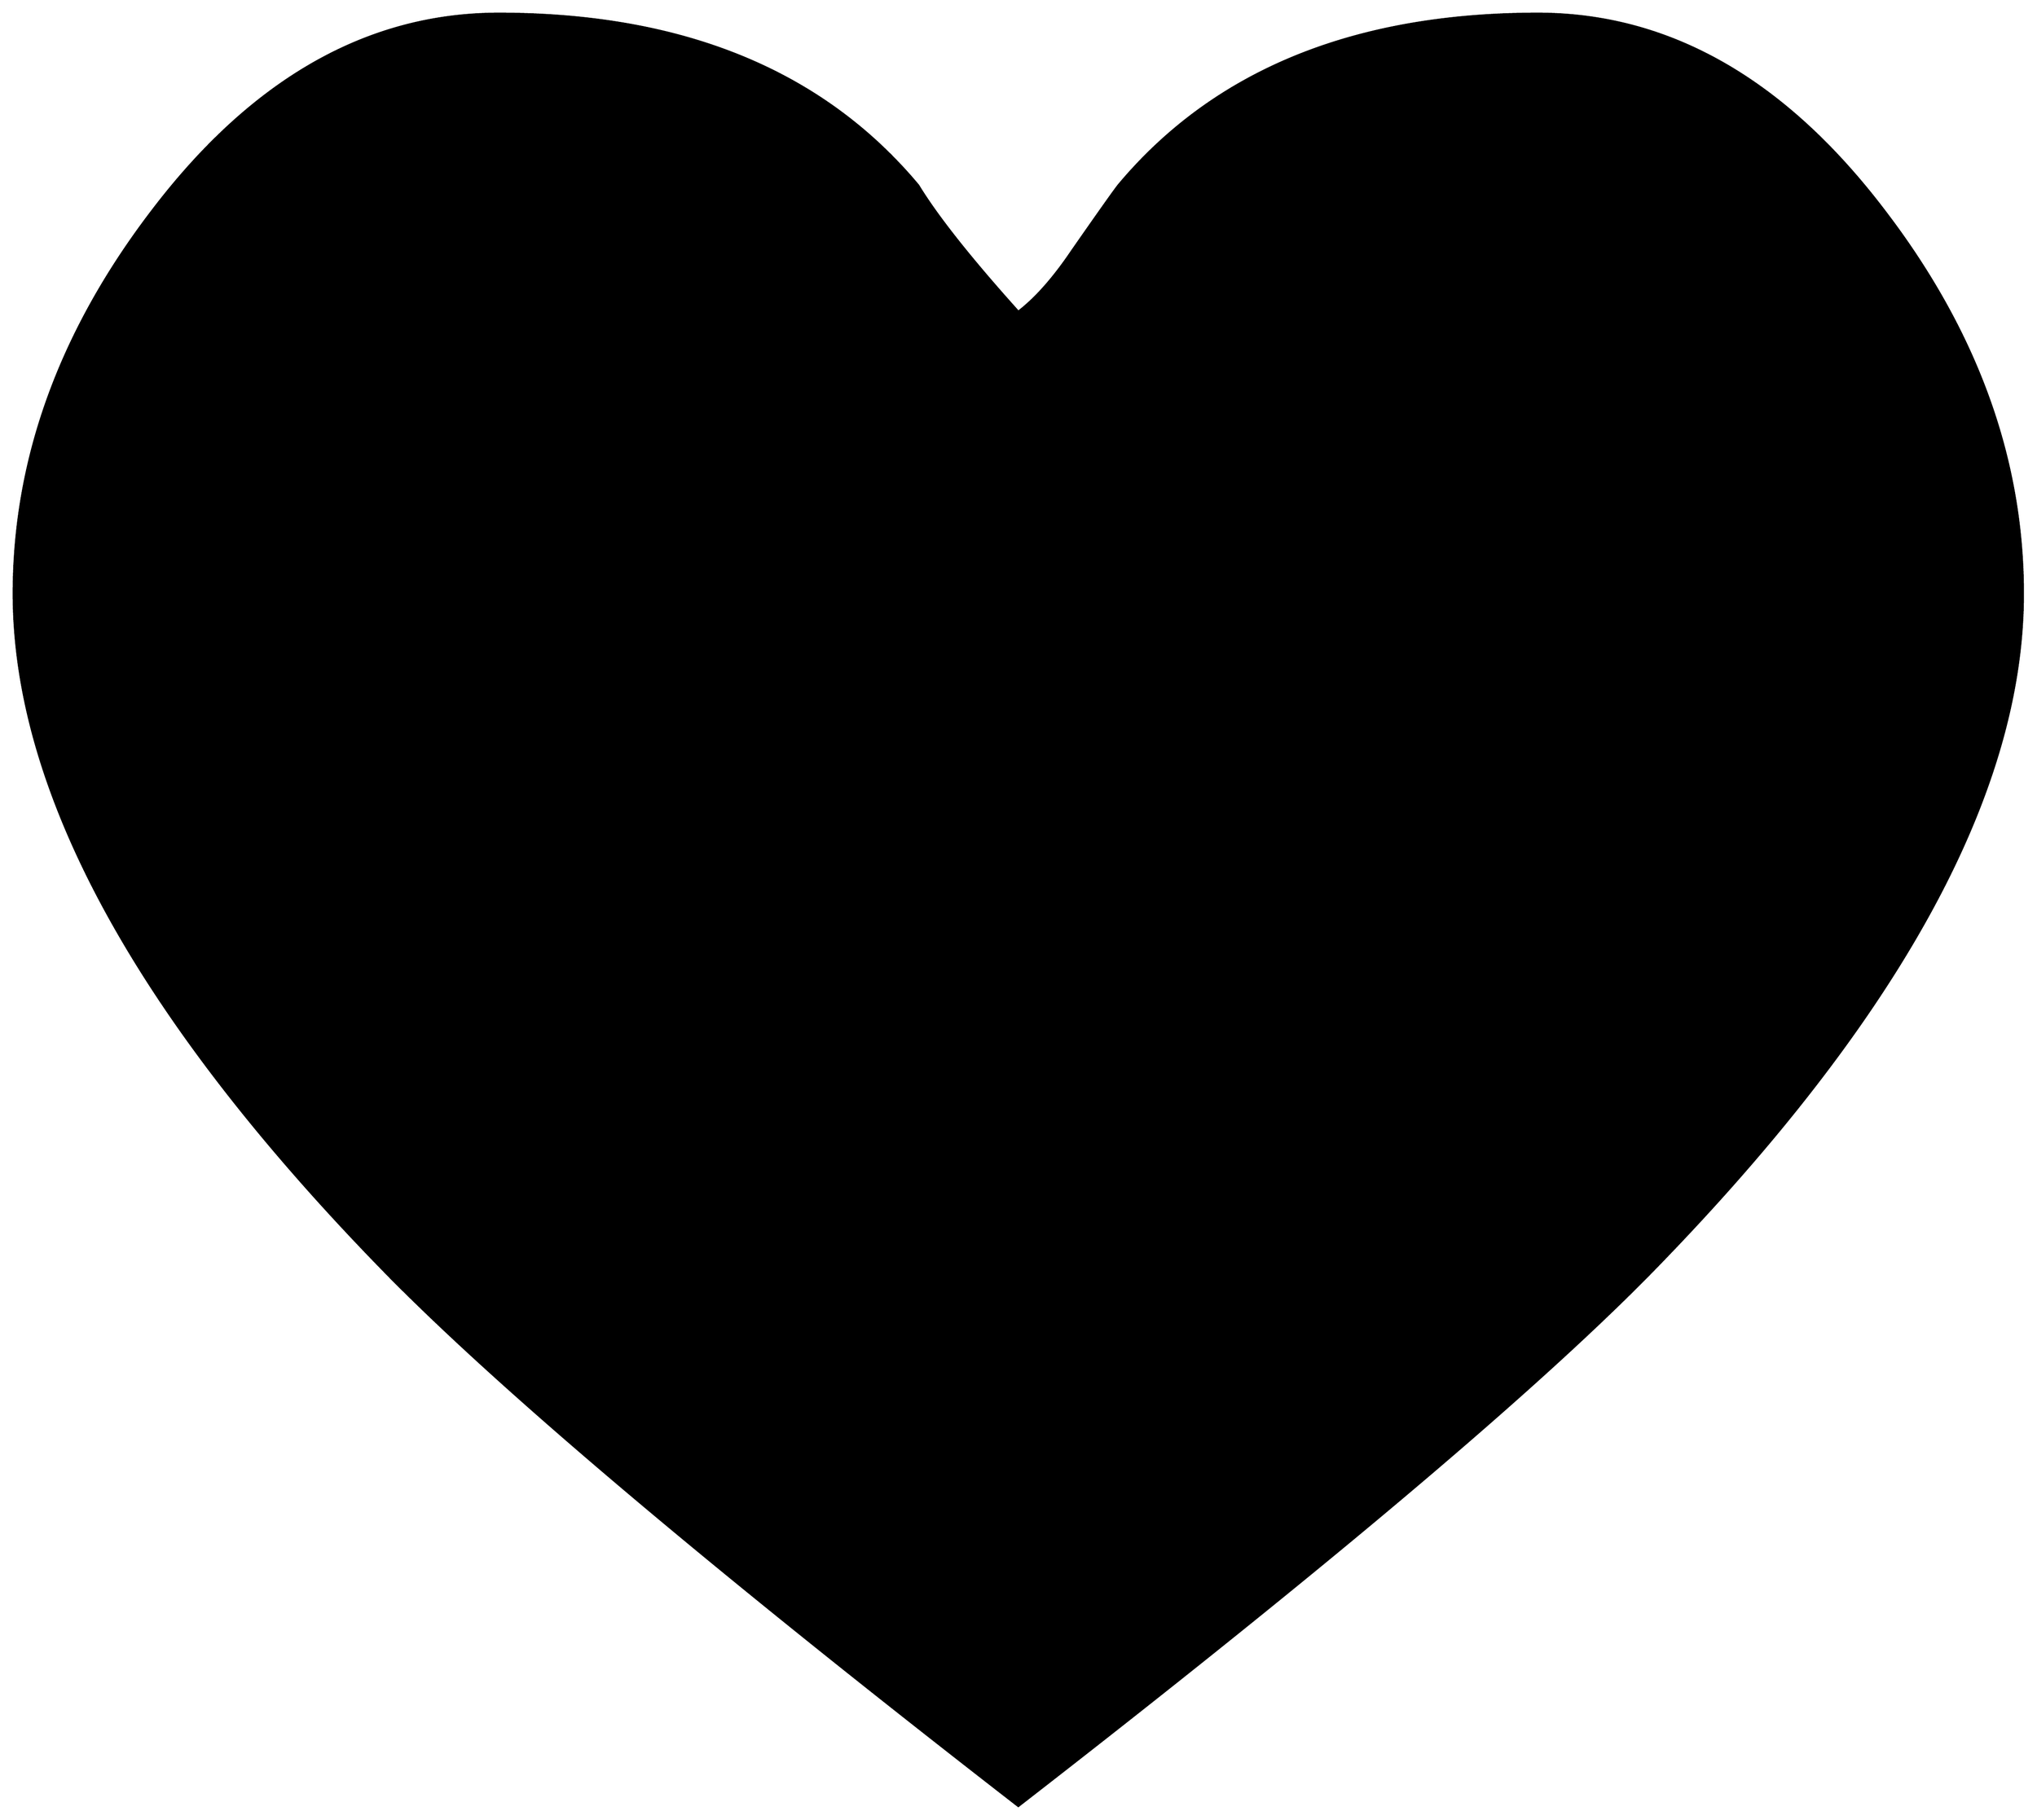 


\begin{tikzpicture}[y=0.80pt, x=0.80pt, yscale=-1.0, xscale=1.0, inner sep=0pt, outer sep=0pt]
\begin{scope}[shift={(100.0,1695.0)},nonzero rule]
  \path[draw=.,fill=.,line width=1.600pt] (2018.0,-884.0) ..
    controls (2018.0,-686.0) and (1894.0,-460.667) ..
    (1646.0,-208.0) .. controls (1528.667,-89.333) and (1321.333,85.333)
    .. (1024.0,316.0) .. controls (726.667,85.333) and (519.333,-89.333)
    .. (402.0,-208.0) .. controls (154.0,-460.667) and
    (30.0,-686.0) .. (30.0,-884.0) .. controls (30.0,-1017.333)
    and (76.0,-1144.0) .. (168.0,-1264.0) .. controls
    (266.667,-1393.333) and (380.667,-1458.0) .. (510.0,-1458.0) ..
    controls (692.0,-1458.0) and (830.333,-1401.333) ..
    (925.0,-1288.0) .. controls (943.667,-1257.333) and
    (976.667,-1215.667) .. (1024.0,-1163.0) .. controls
    (1041.333,-1176.333) and (1059.0,-1196.333) .. (1077.0,-1223.0) ..
    controls (1103.0,-1260.333) and (1118.333,-1282.0) ..
    (1123.0,-1288.0) .. controls (1217.667,-1401.333) and
    (1356.0,-1458.0) .. (1538.0,-1458.0) .. controls
    (1667.333,-1458.0) and (1781.333,-1393.333) .. (1880.0,-1264.0) ..
    controls (1972.0,-1144.0) and (2018.0,-1017.333) ..
    (2018.0,-884.0) -- cycle;
\end{scope}

\end{tikzpicture}

